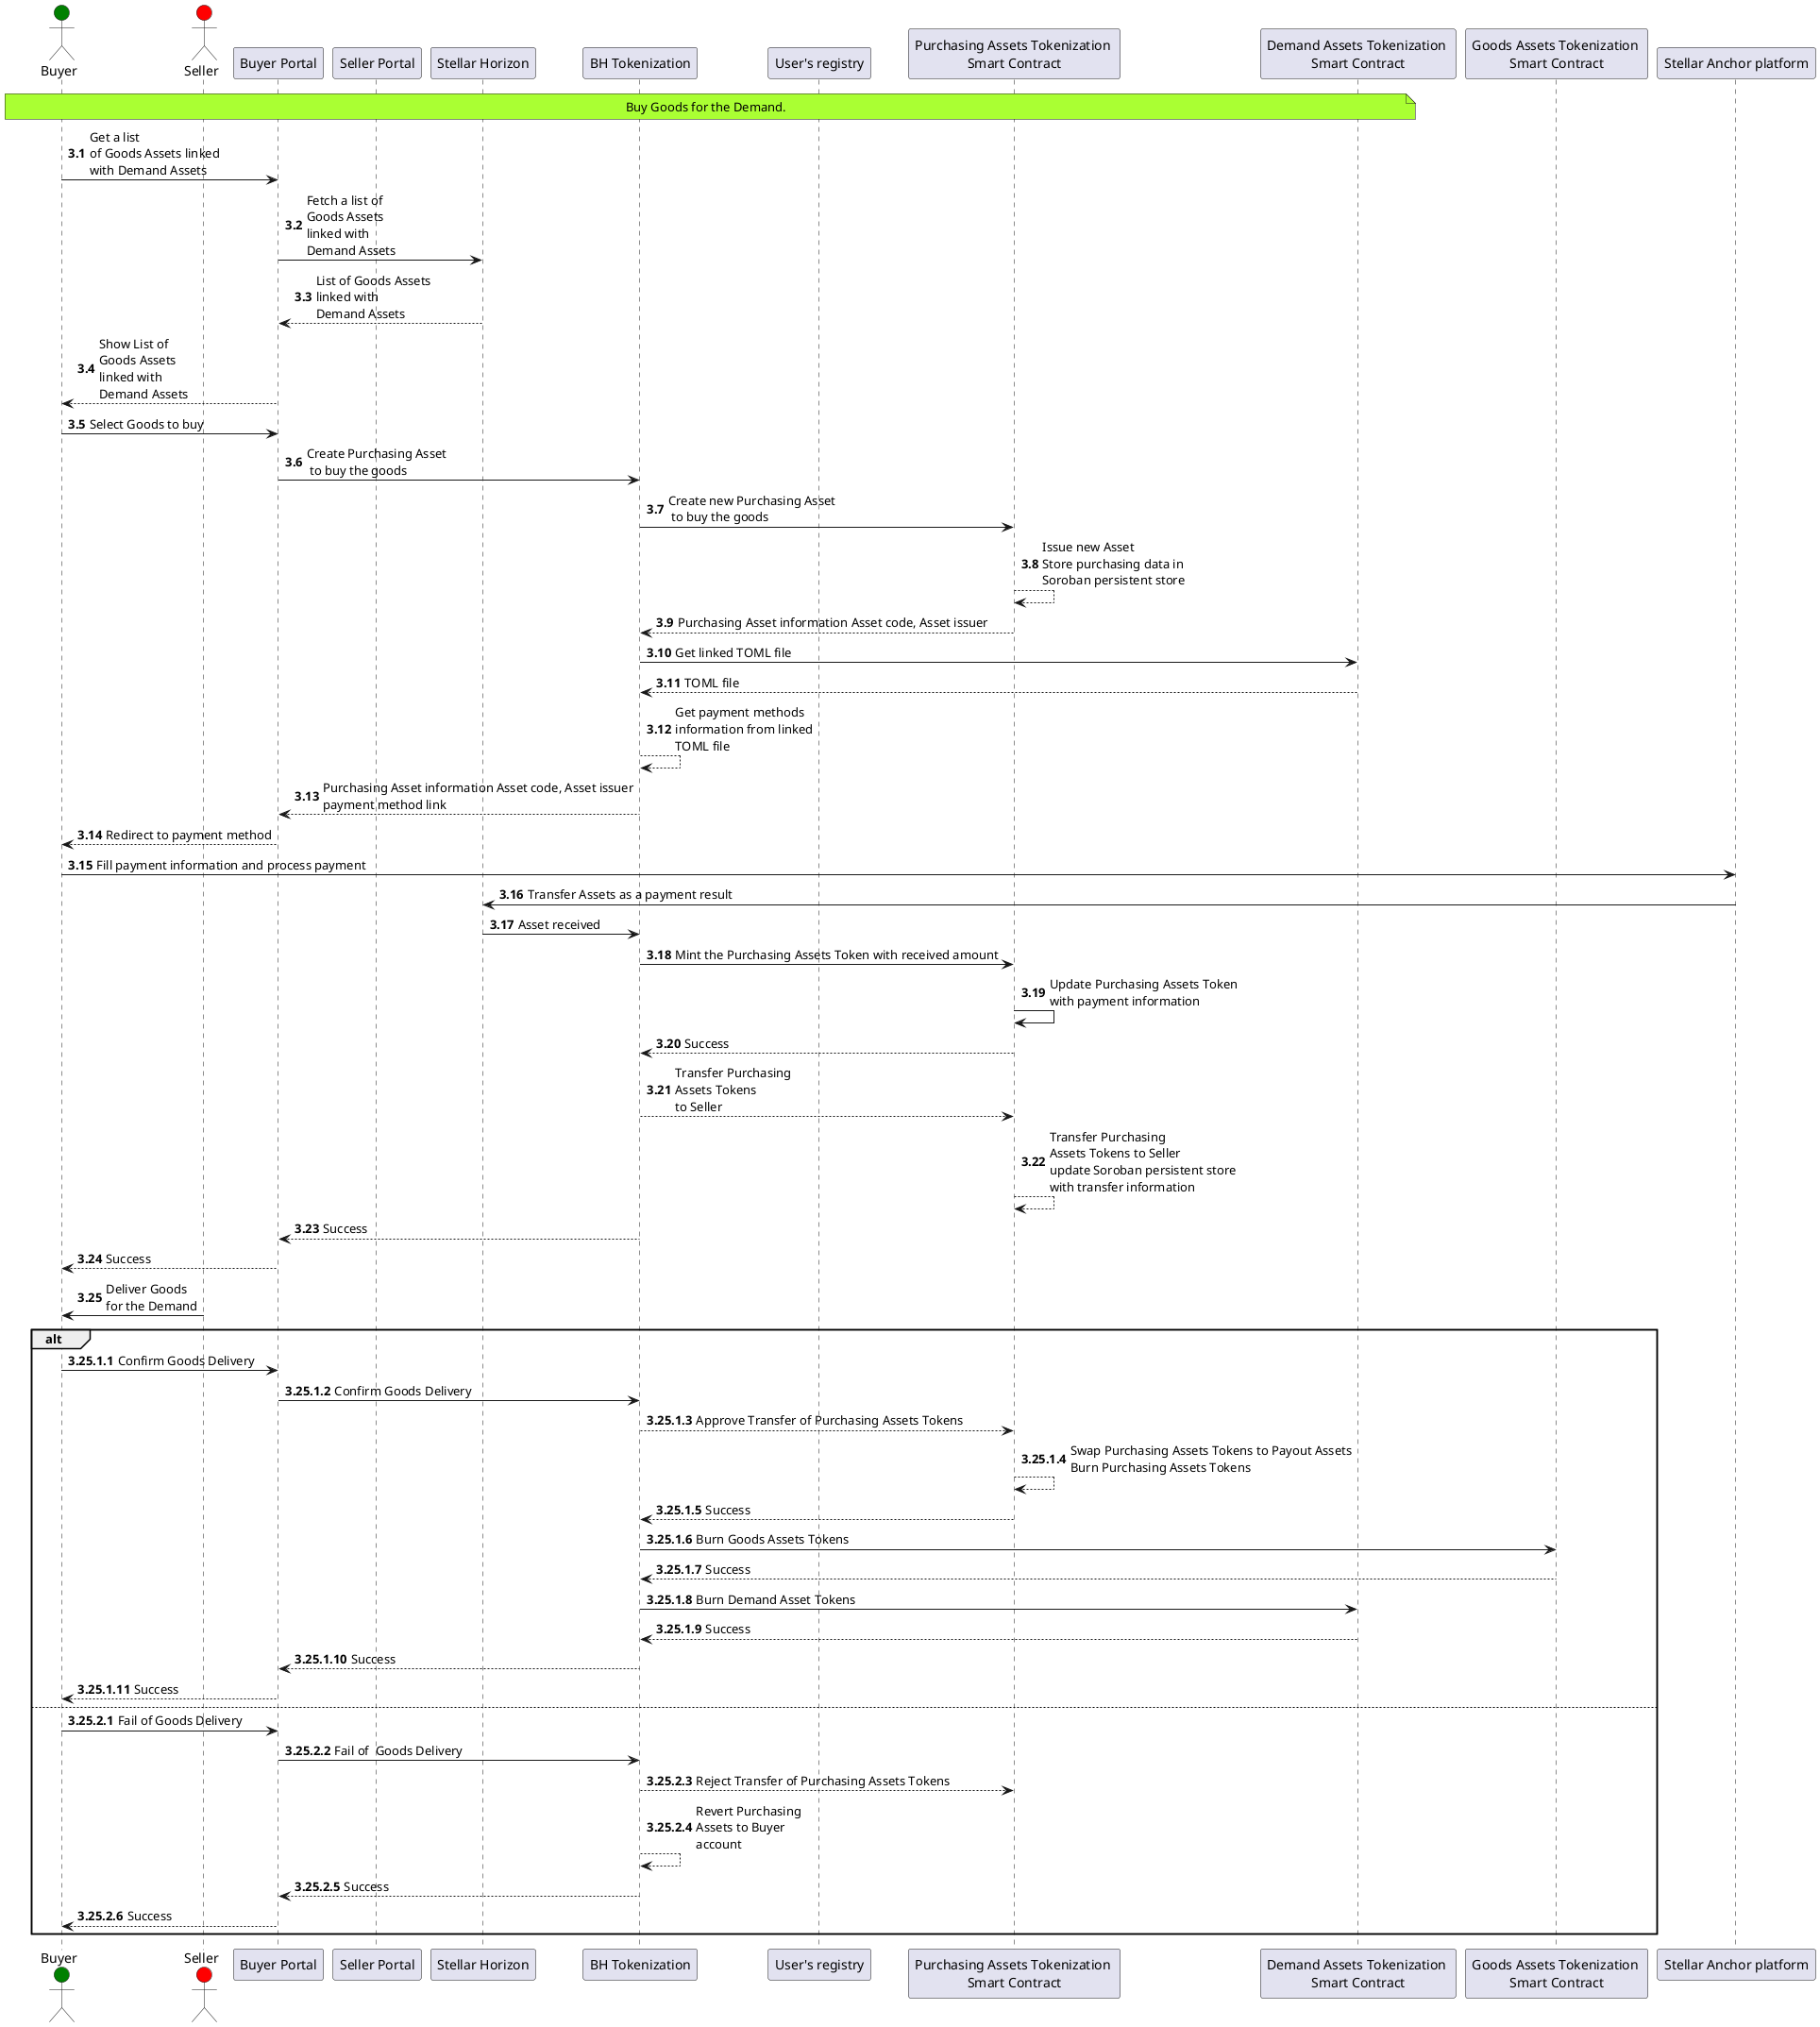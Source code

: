 @startuml
'https://plantuml.com/sequence-diagram

autonumber

actor Buyer as Buyer #green
actor "Seller" as Seller #red

participant "Buyer Portal" as SystemD
participant "Seller Portal" as SystemS

participant "Stellar Horizon" as Stellar

participant "BH Tokenization" as Tokenizer
participant "User's registry" as Registry

participant "Purchasing Assets Tokenization \nSmart Contract" as ContractP
participant "Demand Assets Tokenization \nSmart Contract" as ContractD
participant "Goods Assets Tokenization \nSmart Contract" as ContractG
participant "Stellar Anchor platform" as Anchor


note over Buyer, ContractD #AAFF33: Buy Goods for the Demand.
autonumber 3.1
Buyer -> SystemD : Get a list\nof Goods Assets linked\nwith Demand Assets
SystemD -> Stellar : Fetch a list of\nGoods Assets\nlinked with\nDemand Assets
Stellar --> SystemD : List of Goods Assets\nlinked with\nDemand Assets
SystemD --> Buyer : Show List of\nGoods Assets\nlinked with\nDemand Assets
Buyer -> SystemD : Select Goods to buy
SystemD -> Tokenizer : Create Purchasing Asset\n to buy the goods
Tokenizer -> ContractP : Create new Purchasing Asset\n to buy the goods
ContractP --> ContractP : Issue new Asset\nStore purchasing data in\nSoroban persistent store
ContractP --> Tokenizer : Purchasing Asset information Asset code, Asset issuer
Tokenizer -> ContractD : Get linked TOML file
ContractD --> Tokenizer : TOML file
Tokenizer --> Tokenizer : Get payment methods\ninformation from linked\nTOML file
Tokenizer --> SystemD : Purchasing Asset information Asset code, Asset issuer\npayment method link
SystemD --> Buyer : Redirect to payment method
Buyer -> Anchor : Fill payment information and process payment
Anchor -> Stellar : Transfer Assets as a payment result
Stellar -> Tokenizer : Asset received
Tokenizer -> ContractP : Mint the Purchasing Assets Token with received amount
ContractP -> ContractP : Update Purchasing Assets Token\nwith payment information
ContractP --> Tokenizer : Success
Tokenizer --> ContractP : Transfer Purchasing\nAssets Tokens\nto Seller
ContractP --> ContractP : Transfer Purchasing\nAssets Tokens to Seller\nupdate Soroban persistent store\nwith transfer information
Tokenizer --> SystemD : Success
SystemD --> Buyer : Success
Seller -> Buyer : Deliver Goods\nfor the Demand
alt
autonumber 3.25.1.1
Buyer -> SystemD : Confirm Goods Delivery
SystemD -> Tokenizer : Confirm Goods Delivery
Tokenizer --> ContractP : Approve Transfer of Purchasing Assets Tokens
ContractP --> ContractP : Swap Purchasing Assets Tokens to Payout Assets\nBurn Purchasing Assets Tokens
ContractP --> Tokenizer : Success
Tokenizer -> ContractG : Burn Goods Assets Tokens
ContractG --> Tokenizer : Success
Tokenizer -> ContractD : Burn Demand Asset Tokens
ContractD --> Tokenizer : Success
Tokenizer --> SystemD : Success
SystemD --> Buyer : Success
else
autonumber 3.25.2.1
Buyer -> SystemD : Fail of Goods Delivery
SystemD -> Tokenizer : Fail of  Goods Delivery
Tokenizer --> ContractP : Reject Transfer of Purchasing Assets Tokens
Tokenizer --> Tokenizer : Revert Purchasing\nAssets to Buyer\naccount
Tokenizer --> SystemD : Success
SystemD --> Buyer : Success
end

@enduml